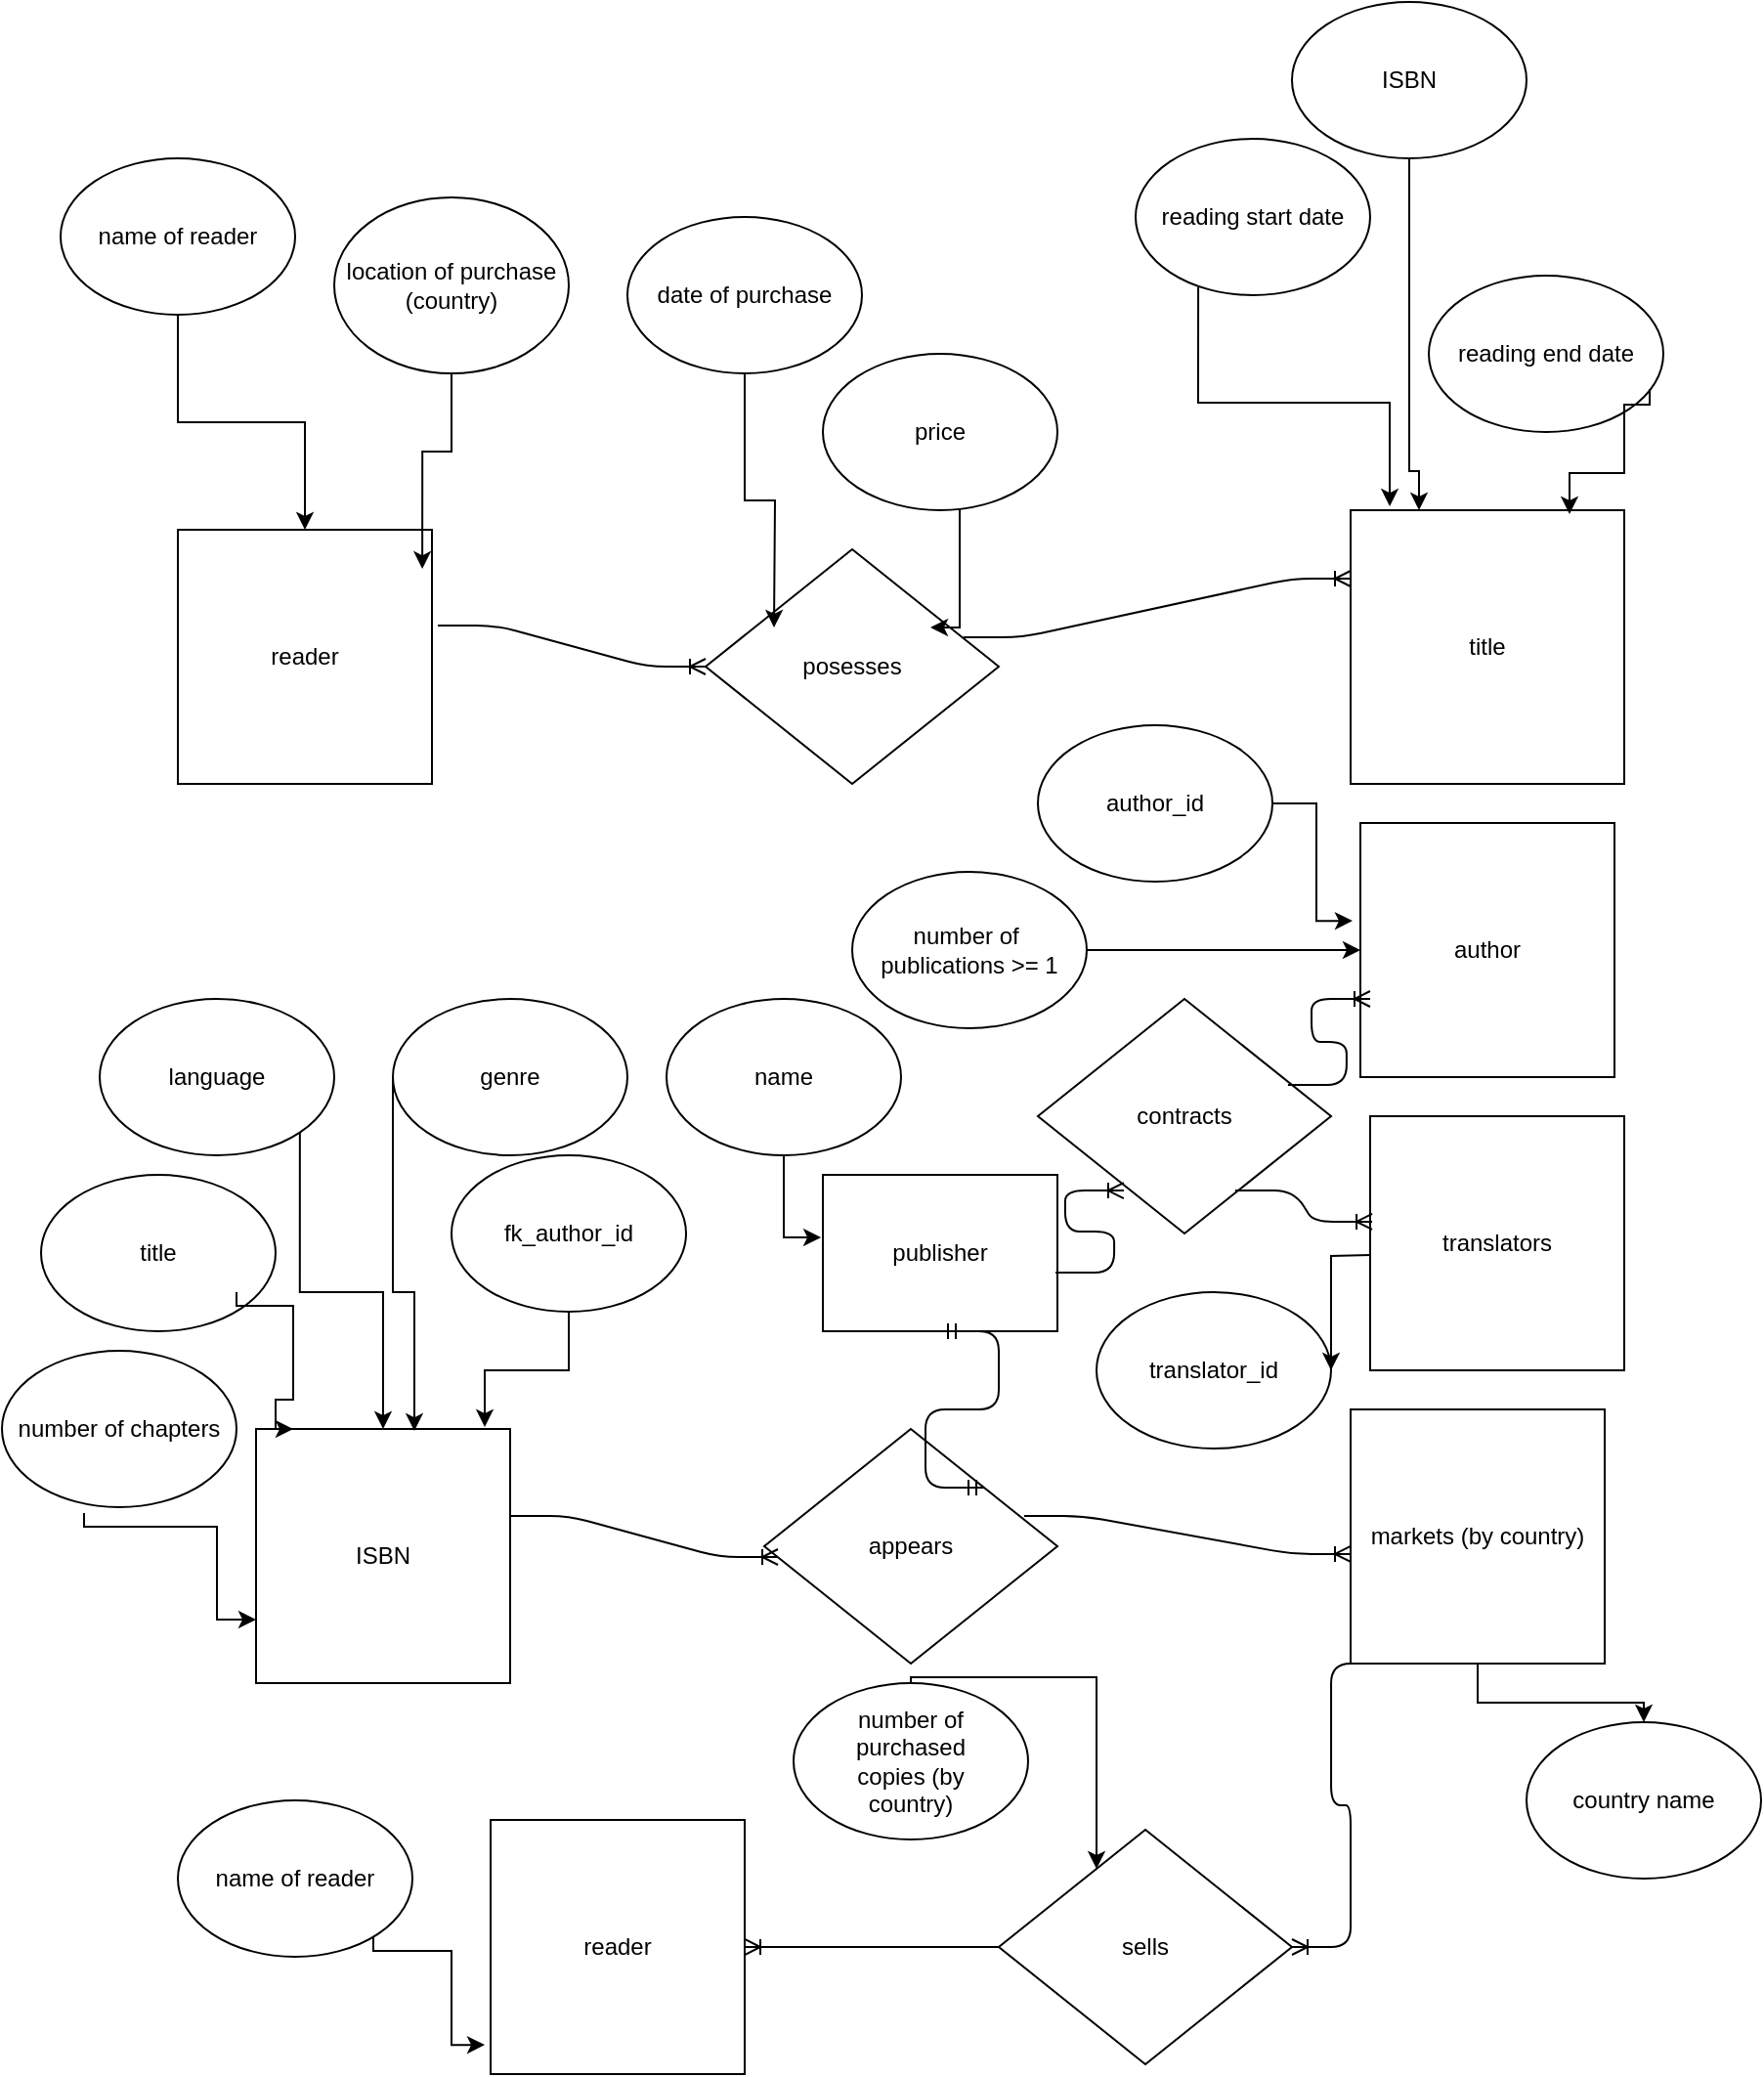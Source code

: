 <mxfile version="13.1.3" type="device"><diagram id="yqbMYQ83H2d-USS03PP4" name="Page-1"><mxGraphModel dx="1718" dy="443" grid="1" gridSize="10" guides="1" tooltips="1" connect="1" arrows="1" fold="1" page="1" pageScale="1" pageWidth="850" pageHeight="1100" math="0" shadow="0" extFonts="Permanent Marker^https://fonts.googleapis.com/css?family=Permanent+Marker"><root><mxCell id="0"/><mxCell id="1" parent="0"/><mxCell id="WnNJl37HeQGhbzCJeBME-1" value="reader" style="whiteSpace=wrap;html=1;aspect=fixed;" parent="1" vertex="1"><mxGeometry x="80" y="280" width="130" height="130" as="geometry"/></mxCell><mxCell id="WnNJl37HeQGhbzCJeBME-2" value="posesses" style="rhombus;whiteSpace=wrap;html=1;" parent="1" vertex="1"><mxGeometry x="350" y="290" width="150" height="120" as="geometry"/></mxCell><mxCell id="WnNJl37HeQGhbzCJeBME-3" value="title" style="whiteSpace=wrap;html=1;aspect=fixed;" parent="1" vertex="1"><mxGeometry x="680" y="270" width="140" height="140" as="geometry"/></mxCell><mxCell id="WnNJl37HeQGhbzCJeBME-9" value="" style="edgeStyle=entityRelationEdgeStyle;fontSize=12;html=1;endArrow=ERoneToMany;exitX=1.023;exitY=0.377;exitDx=0;exitDy=0;exitPerimeter=0;" parent="1" source="WnNJl37HeQGhbzCJeBME-1" target="WnNJl37HeQGhbzCJeBME-2" edge="1"><mxGeometry width="100" height="100" relative="1" as="geometry"><mxPoint x="210" y="280" as="sourcePoint"/><mxPoint x="310" y="180" as="targetPoint"/></mxGeometry></mxCell><mxCell id="WnNJl37HeQGhbzCJeBME-10" value="" style="edgeStyle=entityRelationEdgeStyle;fontSize=12;html=1;endArrow=ERoneToMany;entryX=0;entryY=0.25;entryDx=0;entryDy=0;exitX=0.88;exitY=0.375;exitDx=0;exitDy=0;exitPerimeter=0;" parent="1" source="WnNJl37HeQGhbzCJeBME-2" target="WnNJl37HeQGhbzCJeBME-3" edge="1"><mxGeometry width="100" height="100" relative="1" as="geometry"><mxPoint x="480" y="255" as="sourcePoint"/><mxPoint x="580" y="155" as="targetPoint"/></mxGeometry></mxCell><mxCell id="WnNJl37HeQGhbzCJeBME-11" value="date of purchase" style="ellipse;whiteSpace=wrap;html=1;" parent="1" vertex="1"><mxGeometry x="310" y="120" width="120" height="80" as="geometry"/></mxCell><mxCell id="WnNJl37HeQGhbzCJeBME-20" style="edgeStyle=orthogonalEdgeStyle;rounded=0;orthogonalLoop=1;jettySize=auto;html=1;exitX=0.5;exitY=1;exitDx=0;exitDy=0;startArrow=none;startFill=0;" parent="1" source="WnNJl37HeQGhbzCJeBME-12" target="WnNJl37HeQGhbzCJeBME-1" edge="1"><mxGeometry relative="1" as="geometry"/></mxCell><mxCell id="WnNJl37HeQGhbzCJeBME-12" value="name of reader" style="ellipse;whiteSpace=wrap;html=1;" parent="1" vertex="1"><mxGeometry x="20" y="90" width="120" height="80" as="geometry"/></mxCell><mxCell id="WnNJl37HeQGhbzCJeBME-13" value="ISBN" style="ellipse;whiteSpace=wrap;html=1;" parent="1" vertex="1"><mxGeometry x="650" y="10" width="120" height="80" as="geometry"/></mxCell><mxCell id="WnNJl37HeQGhbzCJeBME-14" value="reading end date" style="ellipse;whiteSpace=wrap;html=1;" parent="1" vertex="1"><mxGeometry x="720" y="150" width="120" height="80" as="geometry"/></mxCell><mxCell id="WnNJl37HeQGhbzCJeBME-15" value="reading start date" style="ellipse;whiteSpace=wrap;html=1;" parent="1" vertex="1"><mxGeometry x="570" y="80" width="120" height="80" as="geometry"/></mxCell><mxCell id="WnNJl37HeQGhbzCJeBME-16" value="price" style="ellipse;whiteSpace=wrap;html=1;" parent="1" vertex="1"><mxGeometry x="410" y="190" width="120" height="80" as="geometry"/></mxCell><mxCell id="WnNJl37HeQGhbzCJeBME-17" value="location of purchase&lt;br&gt;(country)" style="ellipse;whiteSpace=wrap;html=1;" parent="1" vertex="1"><mxGeometry x="160" y="110" width="120" height="90" as="geometry"/></mxCell><mxCell id="WnNJl37HeQGhbzCJeBME-21" style="edgeStyle=orthogonalEdgeStyle;rounded=0;orthogonalLoop=1;jettySize=auto;html=1;startArrow=none;startFill=0;entryX=0.962;entryY=0.154;entryDx=0;entryDy=0;entryPerimeter=0;" parent="1" source="WnNJl37HeQGhbzCJeBME-17" target="WnNJl37HeQGhbzCJeBME-1" edge="1"><mxGeometry relative="1" as="geometry"><mxPoint x="205" y="230" as="sourcePoint"/><mxPoint x="270" y="330" as="targetPoint"/><Array as="points"/></mxGeometry></mxCell><mxCell id="WnNJl37HeQGhbzCJeBME-22" style="edgeStyle=orthogonalEdgeStyle;rounded=0;orthogonalLoop=1;jettySize=auto;html=1;startArrow=none;startFill=0;" parent="1" source="WnNJl37HeQGhbzCJeBME-11" edge="1"><mxGeometry relative="1" as="geometry"><mxPoint x="320" y="220" as="sourcePoint"/><mxPoint x="385" y="330" as="targetPoint"/></mxGeometry></mxCell><mxCell id="WnNJl37HeQGhbzCJeBME-23" style="edgeStyle=orthogonalEdgeStyle;rounded=0;orthogonalLoop=1;jettySize=auto;html=1;startArrow=none;startFill=0;" parent="1" source="WnNJl37HeQGhbzCJeBME-16" edge="1"><mxGeometry relative="1" as="geometry"><mxPoint x="400" y="220" as="sourcePoint"/><mxPoint x="465" y="330" as="targetPoint"/><Array as="points"><mxPoint x="480" y="330"/></Array></mxGeometry></mxCell><mxCell id="WnNJl37HeQGhbzCJeBME-24" style="edgeStyle=orthogonalEdgeStyle;rounded=0;orthogonalLoop=1;jettySize=auto;html=1;exitX=0.267;exitY=0.95;exitDx=0;exitDy=0;startArrow=none;startFill=0;exitPerimeter=0;entryX=0.143;entryY=-0.014;entryDx=0;entryDy=0;entryPerimeter=0;" parent="1" source="WnNJl37HeQGhbzCJeBME-15" target="WnNJl37HeQGhbzCJeBME-3" edge="1"><mxGeometry relative="1" as="geometry"><mxPoint x="520" y="220" as="sourcePoint"/><mxPoint x="585" y="330" as="targetPoint"/></mxGeometry></mxCell><mxCell id="WnNJl37HeQGhbzCJeBME-26" style="edgeStyle=orthogonalEdgeStyle;rounded=0;orthogonalLoop=1;jettySize=auto;html=1;startArrow=none;startFill=0;entryX=0.25;entryY=0;entryDx=0;entryDy=0;" parent="1" source="WnNJl37HeQGhbzCJeBME-13" target="WnNJl37HeQGhbzCJeBME-3" edge="1"><mxGeometry relative="1" as="geometry"><mxPoint x="710" y="140" as="sourcePoint"/><mxPoint x="725" y="270" as="targetPoint"/><Array as="points"><mxPoint x="710" y="250"/><mxPoint x="715" y="250"/></Array></mxGeometry></mxCell><mxCell id="WnNJl37HeQGhbzCJeBME-27" style="edgeStyle=orthogonalEdgeStyle;rounded=0;orthogonalLoop=1;jettySize=auto;html=1;startArrow=none;startFill=0;entryX=0.8;entryY=0.014;entryDx=0;entryDy=0;entryPerimeter=0;exitX=0.942;exitY=0.725;exitDx=0;exitDy=0;exitPerimeter=0;" parent="1" source="WnNJl37HeQGhbzCJeBME-14" target="WnNJl37HeQGhbzCJeBME-3" edge="1"><mxGeometry relative="1" as="geometry"><mxPoint x="790" y="190.001" as="sourcePoint"/><mxPoint x="795" y="240.56" as="targetPoint"/><Array as="points"><mxPoint x="833" y="216"/><mxPoint x="820" y="216"/><mxPoint x="820" y="251"/><mxPoint x="792" y="251"/></Array></mxGeometry></mxCell><mxCell id="WnNJl37HeQGhbzCJeBME-28" value="ISBN" style="whiteSpace=wrap;html=1;aspect=fixed;" parent="1" vertex="1"><mxGeometry x="120" y="740" width="130" height="130" as="geometry"/></mxCell><mxCell id="WnNJl37HeQGhbzCJeBME-29" value="appears" style="rhombus;whiteSpace=wrap;html=1;" parent="1" vertex="1"><mxGeometry x="380" y="740" width="150" height="120" as="geometry"/></mxCell><mxCell id="WnNJl37HeQGhbzCJeBME-30" value="title" style="ellipse;whiteSpace=wrap;html=1;" parent="1" vertex="1"><mxGeometry x="10" y="610" width="120" height="80" as="geometry"/></mxCell><mxCell id="WnNJl37HeQGhbzCJeBME-65" style="edgeStyle=orthogonalEdgeStyle;rounded=0;orthogonalLoop=1;jettySize=auto;html=1;exitX=1;exitY=1;exitDx=0;exitDy=0;startArrow=none;startFill=0;" parent="1" source="WnNJl37HeQGhbzCJeBME-31" target="WnNJl37HeQGhbzCJeBME-28" edge="1"><mxGeometry relative="1" as="geometry"/></mxCell><mxCell id="WnNJl37HeQGhbzCJeBME-31" value="language" style="ellipse;whiteSpace=wrap;html=1;" parent="1" vertex="1"><mxGeometry x="40" y="520" width="120" height="80" as="geometry"/></mxCell><mxCell id="WnNJl37HeQGhbzCJeBME-67" style="edgeStyle=orthogonalEdgeStyle;rounded=0;orthogonalLoop=1;jettySize=auto;html=1;entryX=0.9;entryY=-0.008;entryDx=0;entryDy=0;entryPerimeter=0;startArrow=none;startFill=0;" parent="1" source="WnNJl37HeQGhbzCJeBME-32" target="WnNJl37HeQGhbzCJeBME-28" edge="1"><mxGeometry relative="1" as="geometry"/></mxCell><mxCell id="WnNJl37HeQGhbzCJeBME-32" value="fk_author_id" style="ellipse;whiteSpace=wrap;html=1;" parent="1" vertex="1"><mxGeometry x="220" y="600" width="120" height="80" as="geometry"/></mxCell><mxCell id="WnNJl37HeQGhbzCJeBME-66" style="edgeStyle=orthogonalEdgeStyle;rounded=0;orthogonalLoop=1;jettySize=auto;html=1;exitX=0;exitY=0.5;exitDx=0;exitDy=0;entryX=0.623;entryY=0.008;entryDx=0;entryDy=0;entryPerimeter=0;startArrow=none;startFill=0;" parent="1" source="WnNJl37HeQGhbzCJeBME-33" target="WnNJl37HeQGhbzCJeBME-28" edge="1"><mxGeometry relative="1" as="geometry"><Array as="points"><mxPoint x="190" y="670"/><mxPoint x="201" y="670"/></Array></mxGeometry></mxCell><mxCell id="WnNJl37HeQGhbzCJeBME-33" value="genre" style="ellipse;whiteSpace=wrap;html=1;" parent="1" vertex="1"><mxGeometry x="190" y="520" width="120" height="80" as="geometry"/></mxCell><mxCell id="LHSgeB2jJUZZXih64YJz-13" style="edgeStyle=orthogonalEdgeStyle;rounded=0;orthogonalLoop=1;jettySize=auto;html=1;" parent="1" source="WnNJl37HeQGhbzCJeBME-34" target="LHSgeB2jJUZZXih64YJz-12" edge="1"><mxGeometry relative="1" as="geometry"/></mxCell><mxCell id="WnNJl37HeQGhbzCJeBME-34" value="markets (by country)" style="whiteSpace=wrap;html=1;aspect=fixed;" parent="1" vertex="1"><mxGeometry x="680" y="730" width="130" height="130" as="geometry"/></mxCell><mxCell id="WnNJl37HeQGhbzCJeBME-62" value="" style="edgeStyle=orthogonalEdgeStyle;rounded=0;orthogonalLoop=1;jettySize=auto;html=1;startArrow=none;startFill=0;entryX=0;entryY=0.75;entryDx=0;entryDy=0;exitX=0.35;exitY=1.038;exitDx=0;exitDy=0;exitPerimeter=0;" parent="1" source="WnNJl37HeQGhbzCJeBME-35" target="WnNJl37HeQGhbzCJeBME-28" edge="1"><mxGeometry relative="1" as="geometry"><mxPoint x="50" y="860" as="targetPoint"/><Array as="points"><mxPoint x="32" y="790"/><mxPoint x="100" y="790"/><mxPoint x="100" y="838"/></Array></mxGeometry></mxCell><mxCell id="WnNJl37HeQGhbzCJeBME-35" value="number of chapters" style="ellipse;whiteSpace=wrap;html=1;" parent="1" vertex="1"><mxGeometry x="-10" y="700" width="120" height="80" as="geometry"/></mxCell><mxCell id="WnNJl37HeQGhbzCJeBME-36" value="publisher" style="rectangle;whiteSpace=wrap;html=1;" parent="1" vertex="1"><mxGeometry x="410" y="610" width="120" height="80" as="geometry"/></mxCell><mxCell id="WnNJl37HeQGhbzCJeBME-43" value="sells" style="rhombus;whiteSpace=wrap;html=1;" parent="1" vertex="1"><mxGeometry x="500" y="945" width="150" height="120" as="geometry"/></mxCell><mxCell id="WnNJl37HeQGhbzCJeBME-44" value="number of &lt;br&gt;purchased&lt;br&gt;copies (by&lt;br&gt;country)" style="ellipse;whiteSpace=wrap;html=1;" parent="1" vertex="1"><mxGeometry x="395" y="870" width="120" height="80" as="geometry"/></mxCell><mxCell id="WnNJl37HeQGhbzCJeBME-45" value="contracts" style="rhombus;whiteSpace=wrap;html=1;" parent="1" vertex="1"><mxGeometry x="520" y="520" width="150" height="120" as="geometry"/></mxCell><mxCell id="WnNJl37HeQGhbzCJeBME-46" value="author" style="whiteSpace=wrap;html=1;aspect=fixed;" parent="1" vertex="1"><mxGeometry x="685" y="430" width="130" height="130" as="geometry"/></mxCell><mxCell id="WnNJl37HeQGhbzCJeBME-47" value="translators" style="whiteSpace=wrap;html=1;aspect=fixed;" parent="1" vertex="1"><mxGeometry x="690" y="580" width="130" height="130" as="geometry"/></mxCell><mxCell id="WnNJl37HeQGhbzCJeBME-74" style="edgeStyle=orthogonalEdgeStyle;rounded=0;orthogonalLoop=1;jettySize=auto;html=1;entryX=-0.031;entryY=0.385;entryDx=0;entryDy=0;startArrow=none;startFill=0;entryPerimeter=0;" parent="1" source="WnNJl37HeQGhbzCJeBME-48" target="WnNJl37HeQGhbzCJeBME-46" edge="1"><mxGeometry relative="1" as="geometry"/></mxCell><mxCell id="WnNJl37HeQGhbzCJeBME-48" value="author_id" style="ellipse;whiteSpace=wrap;html=1;" parent="1" vertex="1"><mxGeometry x="520" y="380" width="120" height="80" as="geometry"/></mxCell><mxCell id="WnNJl37HeQGhbzCJeBME-75" style="edgeStyle=orthogonalEdgeStyle;rounded=0;orthogonalLoop=1;jettySize=auto;html=1;startArrow=none;startFill=0;" parent="1" source="WnNJl37HeQGhbzCJeBME-49" target="WnNJl37HeQGhbzCJeBME-46" edge="1"><mxGeometry relative="1" as="geometry"><mxPoint x="600" y="510" as="targetPoint"/></mxGeometry></mxCell><mxCell id="WnNJl37HeQGhbzCJeBME-49" value="number of&amp;nbsp;&lt;br&gt;publications &amp;gt;= 1" style="ellipse;whiteSpace=wrap;html=1;" parent="1" vertex="1"><mxGeometry x="425" y="455" width="120" height="80" as="geometry"/></mxCell><mxCell id="WnNJl37HeQGhbzCJeBME-50" value="" style="edgeStyle=entityRelationEdgeStyle;fontSize=12;html=1;endArrow=ERoneToMany;exitX=1.023;exitY=0.377;exitDx=0;exitDy=0;exitPerimeter=0;" parent="1" edge="1"><mxGeometry width="100" height="100" relative="1" as="geometry"><mxPoint x="250" y="784.51" as="sourcePoint"/><mxPoint x="387.01" y="805.5" as="targetPoint"/></mxGeometry></mxCell><mxCell id="WnNJl37HeQGhbzCJeBME-51" value="" style="edgeStyle=entityRelationEdgeStyle;fontSize=12;html=1;endArrow=ERoneToMany;exitX=1.023;exitY=0.377;exitDx=0;exitDy=0;exitPerimeter=0;entryX=0;entryY=0.569;entryDx=0;entryDy=0;entryPerimeter=0;" parent="1" target="WnNJl37HeQGhbzCJeBME-34" edge="1"><mxGeometry width="100" height="100" relative="1" as="geometry"><mxPoint x="512.99" y="784.5" as="sourcePoint"/><mxPoint x="650.0" y="805.49" as="targetPoint"/></mxGeometry></mxCell><mxCell id="WnNJl37HeQGhbzCJeBME-56" value="" style="edgeStyle=entityRelationEdgeStyle;fontSize=12;html=1;endArrow=ERoneToMany;exitX=0.992;exitY=0.625;exitDx=0;exitDy=0;exitPerimeter=0;entryX=0.293;entryY=0.817;entryDx=0;entryDy=0;entryPerimeter=0;" parent="1" source="WnNJl37HeQGhbzCJeBME-36" target="WnNJl37HeQGhbzCJeBME-45" edge="1"><mxGeometry width="100" height="100" relative="1" as="geometry"><mxPoint x="500" y="649.01" as="sourcePoint"/><mxPoint x="607.51" y="640" as="targetPoint"/></mxGeometry></mxCell><mxCell id="WnNJl37HeQGhbzCJeBME-57" value="" style="edgeStyle=entityRelationEdgeStyle;fontSize=12;html=1;endArrow=ERoneToMany;exitX=0.853;exitY=0.367;exitDx=0;exitDy=0;exitPerimeter=0;entryX=0.293;entryY=0.817;entryDx=0;entryDy=0;entryPerimeter=0;" parent="1" source="WnNJl37HeQGhbzCJeBME-45" edge="1"><mxGeometry width="100" height="100" relative="1" as="geometry"><mxPoint x="655.09" y="561.96" as="sourcePoint"/><mxPoint x="690.0" y="520" as="targetPoint"/></mxGeometry></mxCell><mxCell id="WnNJl37HeQGhbzCJeBME-58" value="" style="edgeStyle=entityRelationEdgeStyle;fontSize=12;html=1;endArrow=ERoneToMany;exitX=0.673;exitY=0.817;exitDx=0;exitDy=0;exitPerimeter=0;entryX=0.008;entryY=0.415;entryDx=0;entryDy=0;entryPerimeter=0;" parent="1" source="WnNJl37HeQGhbzCJeBME-45" target="WnNJl37HeQGhbzCJeBME-47" edge="1"><mxGeometry width="100" height="100" relative="1" as="geometry"><mxPoint x="630.09" y="670.98" as="sourcePoint"/><mxPoint x="665.0" y="629.02" as="targetPoint"/></mxGeometry></mxCell><mxCell id="WnNJl37HeQGhbzCJeBME-68" style="edgeStyle=orthogonalEdgeStyle;rounded=0;orthogonalLoop=1;jettySize=auto;html=1;exitX=0.5;exitY=1;exitDx=0;exitDy=0;entryX=-0.008;entryY=0.4;entryDx=0;entryDy=0;entryPerimeter=0;startArrow=none;startFill=0;" parent="1" source="WnNJl37HeQGhbzCJeBME-59" target="WnNJl37HeQGhbzCJeBME-36" edge="1"><mxGeometry relative="1" as="geometry"/></mxCell><mxCell id="WnNJl37HeQGhbzCJeBME-59" value="name" style="ellipse;whiteSpace=wrap;html=1;" parent="1" vertex="1"><mxGeometry x="330" y="520" width="120" height="80" as="geometry"/></mxCell><mxCell id="WnNJl37HeQGhbzCJeBME-60" value="" style="edgeStyle=entityRelationEdgeStyle;fontSize=12;html=1;endArrow=ERmandOne;startArrow=ERmandOne;entryX=0.5;entryY=1;entryDx=0;entryDy=0;exitX=1;exitY=0;exitDx=0;exitDy=0;" parent="1" source="WnNJl37HeQGhbzCJeBME-29" target="WnNJl37HeQGhbzCJeBME-36" edge="1"><mxGeometry width="100" height="100" relative="1" as="geometry"><mxPoint x="469.996" y="731.324" as="sourcePoint"/><mxPoint x="556.52" y="710" as="targetPoint"/></mxGeometry></mxCell><mxCell id="WnNJl37HeQGhbzCJeBME-64" value="" style="edgeStyle=orthogonalEdgeStyle;rounded=0;orthogonalLoop=1;jettySize=auto;html=1;startArrow=none;startFill=0;exitX=0.35;exitY=1.038;exitDx=0;exitDy=0;exitPerimeter=0;entryX=0.146;entryY=0;entryDx=0;entryDy=0;entryPerimeter=0;" parent="1" target="WnNJl37HeQGhbzCJeBME-28" edge="1"><mxGeometry relative="1" as="geometry"><mxPoint x="110" y="670" as="sourcePoint"/><mxPoint x="198" y="724.46" as="targetPoint"/><Array as="points"><mxPoint x="110" y="677"/><mxPoint x="139" y="677"/><mxPoint x="139" y="725"/><mxPoint x="130" y="725"/><mxPoint x="130" y="740"/></Array></mxGeometry></mxCell><mxCell id="LHSgeB2jJUZZXih64YJz-1" value="translator_id" style="ellipse;whiteSpace=wrap;html=1;" parent="1" vertex="1"><mxGeometry x="550" y="670" width="120" height="80" as="geometry"/></mxCell><mxCell id="LHSgeB2jJUZZXih64YJz-3" style="edgeStyle=orthogonalEdgeStyle;rounded=0;orthogonalLoop=1;jettySize=auto;html=1;entryX=0.9;entryY=-0.008;entryDx=0;entryDy=0;entryPerimeter=0;startArrow=none;startFill=0;" parent="1" edge="1"><mxGeometry relative="1" as="geometry"><mxPoint x="690" y="651" as="sourcePoint"/><mxPoint x="670" y="710" as="targetPoint"/></mxGeometry></mxCell><mxCell id="LHSgeB2jJUZZXih64YJz-4" value="" style="edgeStyle=orthogonalEdgeStyle;rounded=0;orthogonalLoop=1;jettySize=auto;html=1;startArrow=none;startFill=0;" parent="1" source="WnNJl37HeQGhbzCJeBME-44" target="WnNJl37HeQGhbzCJeBME-43" edge="1"><mxGeometry relative="1" as="geometry"><mxPoint x="570" y="914.46" as="targetPoint"/><Array as="points"><mxPoint x="550" y="867"/></Array><mxPoint x="482" y="860" as="sourcePoint"/></mxGeometry></mxCell><mxCell id="LHSgeB2jJUZZXih64YJz-5" value="" style="edgeStyle=entityRelationEdgeStyle;fontSize=12;html=1;endArrow=ERoneToMany;" parent="1" source="WnNJl37HeQGhbzCJeBME-43" target="LHSgeB2jJUZZXih64YJz-7" edge="1"><mxGeometry width="100" height="100" relative="1" as="geometry"><mxPoint x="322.99" y="970.53" as="sourcePoint"/><mxPoint x="400" y="1020" as="targetPoint"/></mxGeometry></mxCell><mxCell id="LHSgeB2jJUZZXih64YJz-7" value="reader" style="whiteSpace=wrap;html=1;aspect=fixed;" parent="1" vertex="1"><mxGeometry x="240" y="940" width="130" height="130" as="geometry"/></mxCell><mxCell id="LHSgeB2jJUZZXih64YJz-8" value="name of reader" style="ellipse;whiteSpace=wrap;html=1;" parent="1" vertex="1"><mxGeometry x="80" y="930" width="120" height="80" as="geometry"/></mxCell><mxCell id="LHSgeB2jJUZZXih64YJz-9" value="" style="edgeStyle=orthogonalEdgeStyle;rounded=0;orthogonalLoop=1;jettySize=auto;html=1;startArrow=none;startFill=0;entryX=-0.023;entryY=0.885;entryDx=0;entryDy=0;exitX=0.35;exitY=1.038;exitDx=0;exitDy=0;exitPerimeter=0;entryPerimeter=0;" parent="1" target="LHSgeB2jJUZZXih64YJz-7" edge="1"><mxGeometry relative="1" as="geometry"><mxPoint x="268" y="1054.46" as="targetPoint"/><Array as="points"><mxPoint x="180" y="1007"/><mxPoint x="220" y="1007"/><mxPoint x="220" y="1055"/></Array><mxPoint x="180" y="1000" as="sourcePoint"/></mxGeometry></mxCell><mxCell id="LHSgeB2jJUZZXih64YJz-12" value="country name" style="ellipse;whiteSpace=wrap;html=1;" parent="1" vertex="1"><mxGeometry x="770" y="890" width="120" height="80" as="geometry"/></mxCell><mxCell id="LHSgeB2jJUZZXih64YJz-14" value="" style="edgeStyle=entityRelationEdgeStyle;fontSize=12;html=1;endArrow=ERoneToMany;exitX=0.154;exitY=1;exitDx=0;exitDy=0;exitPerimeter=0;" parent="1" source="WnNJl37HeQGhbzCJeBME-34" target="WnNJl37HeQGhbzCJeBME-43" edge="1"><mxGeometry width="100" height="100" relative="1" as="geometry"><mxPoint x="770" y="987.5" as="sourcePoint"/><mxPoint x="810" y="1030" as="targetPoint"/></mxGeometry></mxCell></root></mxGraphModel></diagram></mxfile>